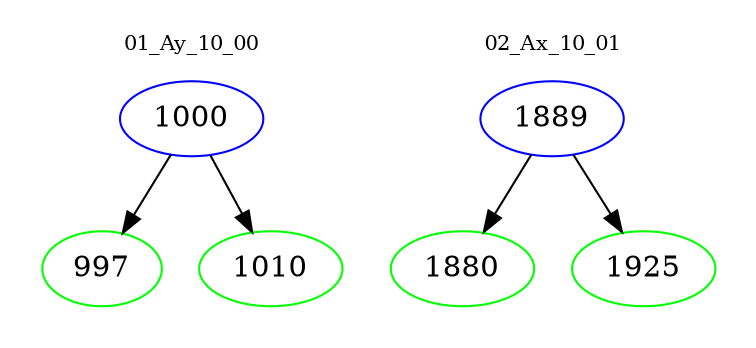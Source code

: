 digraph{
subgraph cluster_0 {
color = white
label = "01_Ay_10_00";
fontsize=10;
T0_1000 [label="1000", color="blue"]
T0_1000 -> T0_997 [color="black"]
T0_997 [label="997", color="green"]
T0_1000 -> T0_1010 [color="black"]
T0_1010 [label="1010", color="green"]
}
subgraph cluster_1 {
color = white
label = "02_Ax_10_01";
fontsize=10;
T1_1889 [label="1889", color="blue"]
T1_1889 -> T1_1880 [color="black"]
T1_1880 [label="1880", color="green"]
T1_1889 -> T1_1925 [color="black"]
T1_1925 [label="1925", color="green"]
}
}
